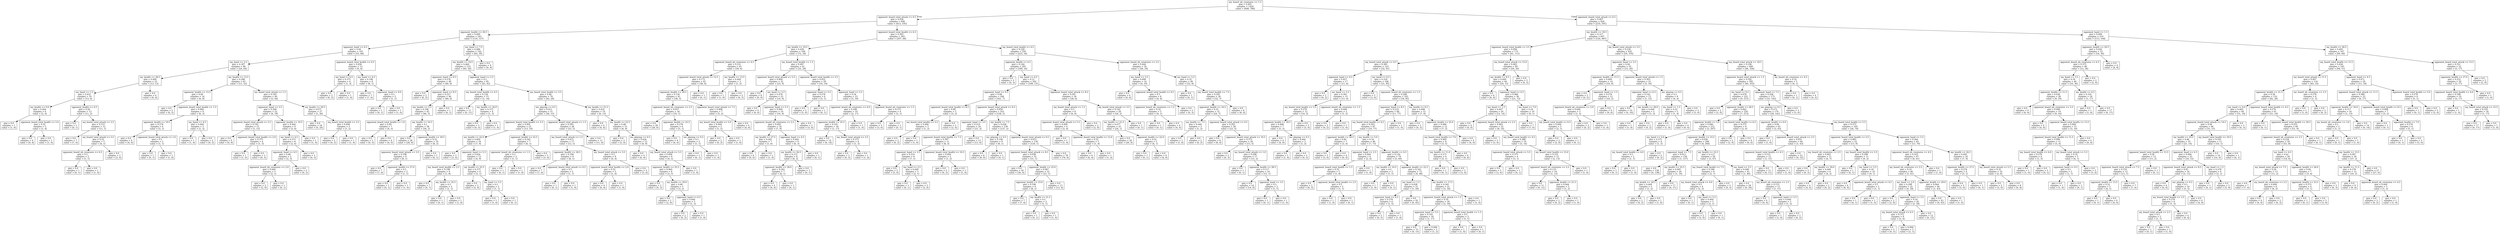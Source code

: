 digraph Tree {
node [shape=box] ;
0 [label="my_board_nb_creatures <= 1.5\ngini = 0.495\nsamples = 1434\nvalue = [648, 786]"] ;
1 [label="opponent_board_total_attack <= 4.5\ngini = 0.436\nsamples = 608\nvalue = [413, 195]"] ;
0 -> 1 [labeldistance=2.5, labelangle=45, headlabel="True"] ;
2 [label="opponent_health <= 20.5\ngini = 0.499\nsamples = 243\nvalue = [116, 127]"] ;
1 -> 2 ;
3 [label="opponent_hand <= 6.5\ngini = 0.44\nsamples = 101\nvalue = [33, 68]"] ;
2 -> 3 ;
4 [label="my_hand <= 2.5\ngini = 0.397\nsamples = 88\nvalue = [24, 64]"] ;
3 -> 4 ;
5 [label="my_health <= 28.5\ngini = 0.499\nsamples = 25\nvalue = [13, 12]"] ;
4 -> 5 ;
6 [label="my_hand <= 1.5\ngini = 0.432\nsamples = 19\nvalue = [13, 6]"] ;
5 -> 6 ;
7 [label="my_health <= 9.0\ngini = 0.444\nsamples = 6\nvalue = [2, 4]"] ;
6 -> 7 ;
8 [label="gini = 0.0\nsamples = 1\nvalue = [1, 0]"] ;
7 -> 8 ;
9 [label="opponent_board_total_health <= 5.0\ngini = 0.32\nsamples = 5\nvalue = [1, 4]"] ;
7 -> 9 ;
10 [label="gini = 0.0\nsamples = 4\nvalue = [0, 4]"] ;
9 -> 10 ;
11 [label="gini = 0.0\nsamples = 1\nvalue = [1, 0]"] ;
9 -> 11 ;
12 [label="opponent_health <= 4.5\ngini = 0.26\nsamples = 13\nvalue = [11, 2]"] ;
6 -> 12 ;
13 [label="gini = 0.0\nsamples = 1\nvalue = [0, 1]"] ;
12 -> 13 ;
14 [label="my_board_total_attack <= 2.5\ngini = 0.153\nsamples = 12\nvalue = [11, 1]"] ;
12 -> 14 ;
15 [label="gini = 0.0\nsamples = 7\nvalue = [7, 0]"] ;
14 -> 15 ;
16 [label="my_board_total_attack <= 3.5\ngini = 0.32\nsamples = 5\nvalue = [4, 1]"] ;
14 -> 16 ;
17 [label="opponent_board_nb_creatures <= 0.5\ngini = 0.5\nsamples = 2\nvalue = [1, 1]"] ;
16 -> 17 ;
18 [label="gini = 0.0\nsamples = 1\nvalue = [0, 1]"] ;
17 -> 18 ;
19 [label="gini = 0.0\nsamples = 1\nvalue = [1, 0]"] ;
17 -> 19 ;
20 [label="gini = 0.0\nsamples = 3\nvalue = [3, 0]"] ;
16 -> 20 ;
21 [label="gini = 0.0\nsamples = 6\nvalue = [0, 6]"] ;
5 -> 21 ;
22 [label="my_health <= 13.5\ngini = 0.288\nsamples = 63\nvalue = [11, 52]"] ;
4 -> 22 ;
23 [label="opponent_health <= 13.5\ngini = 0.49\nsamples = 14\nvalue = [6, 8]"] ;
22 -> 23 ;
24 [label="gini = 0.0\nsamples = 5\nvalue = [0, 5]"] ;
23 -> 24 ;
25 [label="opponent_board_total_health <= 1.5\ngini = 0.444\nsamples = 9\nvalue = [6, 3]"] ;
23 -> 25 ;
26 [label="opponent_health <= 19.5\ngini = 0.278\nsamples = 6\nvalue = [5, 1]"] ;
25 -> 26 ;
27 [label="gini = 0.0\nsamples = 4\nvalue = [4, 0]"] ;
26 -> 27 ;
28 [label="opponent_board_total_attack <= 1.0\ngini = 0.5\nsamples = 2\nvalue = [1, 1]"] ;
26 -> 28 ;
29 [label="gini = 0.0\nsamples = 1\nvalue = [0, 1]"] ;
28 -> 29 ;
30 [label="gini = 0.0\nsamples = 1\nvalue = [1, 0]"] ;
28 -> 30 ;
31 [label="my_hand <= 4.5\ngini = 0.444\nsamples = 3\nvalue = [1, 2]"] ;
25 -> 31 ;
32 [label="gini = 0.0\nsamples = 1\nvalue = [1, 0]"] ;
31 -> 32 ;
33 [label="gini = 0.0\nsamples = 2\nvalue = [0, 2]"] ;
31 -> 33 ;
34 [label="my_board_total_attack <= 1.5\ngini = 0.183\nsamples = 49\nvalue = [5, 44]"] ;
22 -> 34 ;
35 [label="opponent_hand <= 3.5\ngini = 0.298\nsamples = 22\nvalue = [4, 18]"] ;
34 -> 35 ;
36 [label="opponent_board_total_attack <= 3.5\ngini = 0.142\nsamples = 13\nvalue = [1, 12]"] ;
35 -> 36 ;
37 [label="gini = 0.0\nsamples = 9\nvalue = [0, 9]"] ;
36 -> 37 ;
38 [label="opponent_board_total_health <= 2.0\ngini = 0.375\nsamples = 4\nvalue = [1, 3]"] ;
36 -> 38 ;
39 [label="gini = 0.0\nsamples = 1\nvalue = [1, 0]"] ;
38 -> 39 ;
40 [label="gini = 0.0\nsamples = 3\nvalue = [0, 3]"] ;
38 -> 40 ;
41 [label="opponent_health <= 19.5\ngini = 0.444\nsamples = 9\nvalue = [3, 6]"] ;
35 -> 41 ;
42 [label="my_hand <= 4.5\ngini = 0.375\nsamples = 8\nvalue = [2, 6]"] ;
41 -> 42 ;
43 [label="opponent_hand <= 4.5\ngini = 0.48\nsamples = 5\nvalue = [2, 3]"] ;
42 -> 43 ;
44 [label="opponent_board_nb_creatures <= 2.0\ngini = 0.444\nsamples = 3\nvalue = [2, 1]"] ;
43 -> 44 ;
45 [label="gini = 0.0\nsamples = 2\nvalue = [2, 0]"] ;
44 -> 45 ;
46 [label="gini = 0.0\nsamples = 1\nvalue = [0, 1]"] ;
44 -> 46 ;
47 [label="gini = 0.0\nsamples = 2\nvalue = [0, 2]"] ;
43 -> 47 ;
48 [label="gini = 0.0\nsamples = 3\nvalue = [0, 3]"] ;
42 -> 48 ;
49 [label="gini = 0.0\nsamples = 1\nvalue = [1, 0]"] ;
41 -> 49 ;
50 [label="my_health <= 29.5\ngini = 0.071\nsamples = 27\nvalue = [1, 26]"] ;
34 -> 50 ;
51 [label="gini = 0.0\nsamples = 24\nvalue = [0, 24]"] ;
50 -> 51 ;
52 [label="my_board_total_health <= 2.5\ngini = 0.444\nsamples = 3\nvalue = [1, 2]"] ;
50 -> 52 ;
53 [label="gini = 0.0\nsamples = 2\nvalue = [0, 2]"] ;
52 -> 53 ;
54 [label="gini = 0.0\nsamples = 1\nvalue = [1, 0]"] ;
52 -> 54 ;
55 [label="opponent_board_total_health <= 0.5\ngini = 0.426\nsamples = 13\nvalue = [9, 4]"] ;
3 -> 55 ;
56 [label="my_hand <= 6.5\ngini = 0.375\nsamples = 4\nvalue = [1, 3]"] ;
55 -> 56 ;
57 [label="gini = 0.0\nsamples = 3\nvalue = [0, 3]"] ;
56 -> 57 ;
58 [label="gini = 0.0\nsamples = 1\nvalue = [1, 0]"] ;
56 -> 58 ;
59 [label="my_hand <= 6.5\ngini = 0.198\nsamples = 9\nvalue = [8, 1]"] ;
55 -> 59 ;
60 [label="gini = 0.0\nsamples = 7\nvalue = [7, 0]"] ;
59 -> 60 ;
61 [label="opponent_hand <= 8.0\ngini = 0.5\nsamples = 2\nvalue = [1, 1]"] ;
59 -> 61 ;
62 [label="gini = 0.0\nsamples = 1\nvalue = [0, 1]"] ;
61 -> 62 ;
63 [label="gini = 0.0\nsamples = 1\nvalue = [1, 0]"] ;
61 -> 63 ;
64 [label="my_hand <= 7.5\ngini = 0.486\nsamples = 142\nvalue = [83, 59]"] ;
2 -> 64 ;
65 [label="my_health <= 19.5\ngini = 0.469\nsamples = 133\nvalue = [83, 50]"] ;
64 -> 65 ;
66 [label="opponent_hand <= 0.5\ngini = 0.278\nsamples = 48\nvalue = [40, 8]"] ;
65 -> 66 ;
67 [label="gini = 0.0\nsamples = 2\nvalue = [0, 2]"] ;
66 -> 67 ;
68 [label="opponent_hand <= 8.5\ngini = 0.227\nsamples = 46\nvalue = [40, 6]"] ;
66 -> 68 ;
69 [label="my_health <= 5.5\ngini = 0.198\nsamples = 45\nvalue = [40, 5]"] ;
68 -> 69 ;
70 [label="opponent_board_total_health <= 1.0\ngini = 0.49\nsamples = 7\nvalue = [4, 3]"] ;
69 -> 70 ;
71 [label="gini = 0.0\nsamples = 3\nvalue = [0, 3]"] ;
70 -> 71 ;
72 [label="gini = 0.0\nsamples = 4\nvalue = [4, 0]"] ;
70 -> 72 ;
73 [label="my_health <= 16.5\ngini = 0.1\nsamples = 38\nvalue = [36, 2]"] ;
69 -> 73 ;
74 [label="gini = 0.0\nsamples = 28\nvalue = [28, 0]"] ;
73 -> 74 ;
75 [label="opponent_health <= 29.5\ngini = 0.32\nsamples = 10\nvalue = [8, 2]"] ;
73 -> 75 ;
76 [label="opponent_board_total_attack <= 3.5\ngini = 0.198\nsamples = 9\nvalue = [8, 1]"] ;
75 -> 76 ;
77 [label="gini = 0.0\nsamples = 7\nvalue = [7, 0]"] ;
76 -> 77 ;
78 [label="opponent_health <= 27.0\ngini = 0.5\nsamples = 2\nvalue = [1, 1]"] ;
76 -> 78 ;
79 [label="gini = 0.0\nsamples = 1\nvalue = [0, 1]"] ;
78 -> 79 ;
80 [label="gini = 0.0\nsamples = 1\nvalue = [1, 0]"] ;
78 -> 80 ;
81 [label="gini = 0.0\nsamples = 1\nvalue = [0, 1]"] ;
75 -> 81 ;
82 [label="gini = 0.0\nsamples = 1\nvalue = [0, 1]"] ;
68 -> 82 ;
83 [label="opponent_hand <= 2.5\ngini = 0.5\nsamples = 85\nvalue = [43, 42]"] ;
65 -> 83 ;
84 [label="my_board_total_health <= 4.5\ngini = 0.124\nsamples = 15\nvalue = [1, 14]"] ;
83 -> 84 ;
85 [label="gini = 0.0\nsamples = 11\nvalue = [0, 11]"] ;
84 -> 85 ;
86 [label="my_health <= 26.0\ngini = 0.375\nsamples = 4\nvalue = [1, 3]"] ;
84 -> 86 ;
87 [label="gini = 0.0\nsamples = 3\nvalue = [0, 3]"] ;
86 -> 87 ;
88 [label="gini = 0.0\nsamples = 1\nvalue = [1, 0]"] ;
86 -> 88 ;
89 [label="my_board_total_health <= 3.5\ngini = 0.48\nsamples = 70\nvalue = [42, 28]"] ;
83 -> 89 ;
90 [label="me_playing <= 0.5\ngini = 0.415\nsamples = 51\nvalue = [36, 15]"] ;
89 -> 90 ;
91 [label="opponent_board_total_health <= 3.5\ngini = 0.491\nsamples = 23\nvalue = [13, 10]"] ;
90 -> 91 ;
92 [label="my_health <= 22.0\ngini = 0.492\nsamples = 16\nvalue = [7, 9]"] ;
91 -> 92 ;
93 [label="gini = 0.0\nsamples = 3\nvalue = [3, 0]"] ;
92 -> 93 ;
94 [label="opponent_hand <= 5.5\ngini = 0.426\nsamples = 13\nvalue = [4, 9]"] ;
92 -> 94 ;
95 [label="my_board_total_health <= 2.5\ngini = 0.198\nsamples = 9\nvalue = [1, 8]"] ;
94 -> 95 ;
96 [label="gini = 0.0\nsamples = 7\nvalue = [0, 7]"] ;
95 -> 96 ;
97 [label="my_health <= 25.5\ngini = 0.5\nsamples = 2\nvalue = [1, 1]"] ;
95 -> 97 ;
98 [label="gini = 0.0\nsamples = 1\nvalue = [0, 1]"] ;
97 -> 98 ;
99 [label="gini = 0.0\nsamples = 1\nvalue = [1, 0]"] ;
97 -> 99 ;
100 [label="my_health <= 25.5\ngini = 0.375\nsamples = 4\nvalue = [3, 1]"] ;
94 -> 100 ;
101 [label="gini = 0.0\nsamples = 2\nvalue = [2, 0]"] ;
100 -> 101 ;
102 [label="my_hand <= 5.5\ngini = 0.5\nsamples = 2\nvalue = [1, 1]"] ;
100 -> 102 ;
103 [label="gini = 0.0\nsamples = 1\nvalue = [1, 0]"] ;
102 -> 103 ;
104 [label="gini = 0.0\nsamples = 1\nvalue = [0, 1]"] ;
102 -> 104 ;
105 [label="opponent_health <= 22.5\ngini = 0.245\nsamples = 7\nvalue = [6, 1]"] ;
91 -> 105 ;
106 [label="opponent_board_nb_creatures <= 1.5\ngini = 0.5\nsamples = 2\nvalue = [1, 1]"] ;
105 -> 106 ;
107 [label="gini = 0.0\nsamples = 1\nvalue = [0, 1]"] ;
106 -> 107 ;
108 [label="gini = 0.0\nsamples = 1\nvalue = [1, 0]"] ;
106 -> 108 ;
109 [label="gini = 0.0\nsamples = 5\nvalue = [5, 0]"] ;
105 -> 109 ;
110 [label="opponent_board_total_attack <= 1.5\ngini = 0.293\nsamples = 28\nvalue = [23, 5]"] ;
90 -> 110 ;
111 [label="my_board_total_attack <= 1.5\ngini = 0.415\nsamples = 17\nvalue = [12, 5]"] ;
110 -> 111 ;
112 [label="opponent_health <= 28.5\ngini = 0.198\nsamples = 9\nvalue = [8, 1]"] ;
111 -> 112 ;
113 [label="gini = 0.0\nsamples = 7\nvalue = [7, 0]"] ;
112 -> 113 ;
114 [label="opponent_board_total_attack <= 0.5\ngini = 0.5\nsamples = 2\nvalue = [1, 1]"] ;
112 -> 114 ;
115 [label="gini = 0.0\nsamples = 1\nvalue = [0, 1]"] ;
114 -> 115 ;
116 [label="gini = 0.0\nsamples = 1\nvalue = [1, 0]"] ;
114 -> 116 ;
117 [label="my_board_total_attack <= 3.5\ngini = 0.5\nsamples = 8\nvalue = [4, 4]"] ;
111 -> 117 ;
118 [label="opponent_board_total_health <= 2.0\ngini = 0.32\nsamples = 5\nvalue = [1, 4]"] ;
117 -> 118 ;
119 [label="gini = 0.0\nsamples = 4\nvalue = [0, 4]"] ;
118 -> 119 ;
120 [label="gini = 0.0\nsamples = 1\nvalue = [1, 0]"] ;
118 -> 120 ;
121 [label="gini = 0.0\nsamples = 3\nvalue = [3, 0]"] ;
117 -> 121 ;
122 [label="gini = 0.0\nsamples = 11\nvalue = [11, 0]"] ;
110 -> 122 ;
123 [label="my_health <= 21.5\ngini = 0.432\nsamples = 19\nvalue = [6, 13]"] ;
89 -> 123 ;
124 [label="gini = 0.0\nsamples = 4\nvalue = [0, 4]"] ;
123 -> 124 ;
125 [label="my_health <= 23.5\ngini = 0.48\nsamples = 15\nvalue = [6, 9]"] ;
123 -> 125 ;
126 [label="gini = 0.0\nsamples = 2\nvalue = [2, 0]"] ;
125 -> 126 ;
127 [label="me_playing <= 0.5\ngini = 0.426\nsamples = 13\nvalue = [4, 9]"] ;
125 -> 127 ;
128 [label="gini = 0.0\nsamples = 4\nvalue = [0, 4]"] ;
127 -> 128 ;
129 [label="my_board_total_attack <= 5.5\ngini = 0.494\nsamples = 9\nvalue = [4, 5]"] ;
127 -> 129 ;
130 [label="opponent_health <= 25.5\ngini = 0.469\nsamples = 8\nvalue = [3, 5]"] ;
129 -> 130 ;
131 [label="gini = 0.0\nsamples = 3\nvalue = [0, 3]"] ;
130 -> 131 ;
132 [label="my_health <= 29.0\ngini = 0.48\nsamples = 5\nvalue = [3, 2]"] ;
130 -> 132 ;
133 [label="gini = 0.0\nsamples = 2\nvalue = [2, 0]"] ;
132 -> 133 ;
134 [label="opponent_hand <= 6.5\ngini = 0.444\nsamples = 3\nvalue = [1, 2]"] ;
132 -> 134 ;
135 [label="gini = 0.0\nsamples = 2\nvalue = [0, 2]"] ;
134 -> 135 ;
136 [label="gini = 0.0\nsamples = 1\nvalue = [1, 0]"] ;
134 -> 136 ;
137 [label="gini = 0.0\nsamples = 1\nvalue = [1, 0]"] ;
129 -> 137 ;
138 [label="gini = 0.0\nsamples = 9\nvalue = [0, 9]"] ;
64 -> 138 ;
139 [label="opponent_board_total_health <= 6.5\ngini = 0.303\nsamples = 365\nvalue = [297, 68]"] ;
1 -> 139 ;
140 [label="my_health <= 19.5\ngini = 0.436\nsamples = 106\nvalue = [72, 34]"] ;
139 -> 140 ;
141 [label="opponent_board_nb_creatures <= 4.5\ngini = 0.231\nsamples = 45\nvalue = [39, 6]"] ;
140 -> 141 ;
142 [label="opponent_board_total_attack <= 12.5\ngini = 0.172\nsamples = 42\nvalue = [38, 4]"] ;
141 -> 142 ;
143 [label="opponent_health <= 29.5\ngini = 0.136\nsamples = 41\nvalue = [38, 3]"] ;
142 -> 143 ;
144 [label="opponent_board_nb_creatures <= 2.5\ngini = 0.057\nsamples = 34\nvalue = [33, 1]"] ;
143 -> 144 ;
145 [label="gini = 0.0\nsamples = 28\nvalue = [28, 0]"] ;
144 -> 145 ;
146 [label="opponent_health <= 23.5\ngini = 0.278\nsamples = 6\nvalue = [5, 1]"] ;
144 -> 146 ;
147 [label="gini = 0.0\nsamples = 4\nvalue = [4, 0]"] ;
146 -> 147 ;
148 [label="me_playing <= 0.5\ngini = 0.5\nsamples = 2\nvalue = [1, 1]"] ;
146 -> 148 ;
149 [label="gini = 0.0\nsamples = 1\nvalue = [0, 1]"] ;
148 -> 149 ;
150 [label="gini = 0.0\nsamples = 1\nvalue = [1, 0]"] ;
148 -> 150 ;
151 [label="opponent_board_total_attack <= 7.5\ngini = 0.408\nsamples = 7\nvalue = [5, 2]"] ;
143 -> 151 ;
152 [label="my_board_total_health <= 5.0\ngini = 0.444\nsamples = 3\nvalue = [1, 2]"] ;
151 -> 152 ;
153 [label="gini = 0.0\nsamples = 2\nvalue = [0, 2]"] ;
152 -> 153 ;
154 [label="gini = 0.0\nsamples = 1\nvalue = [1, 0]"] ;
152 -> 154 ;
155 [label="gini = 0.0\nsamples = 4\nvalue = [4, 0]"] ;
151 -> 155 ;
156 [label="gini = 0.0\nsamples = 1\nvalue = [0, 1]"] ;
142 -> 156 ;
157 [label="my_health <= 13.5\ngini = 0.444\nsamples = 3\nvalue = [1, 2]"] ;
141 -> 157 ;
158 [label="gini = 0.0\nsamples = 1\nvalue = [1, 0]"] ;
157 -> 158 ;
159 [label="gini = 0.0\nsamples = 2\nvalue = [0, 2]"] ;
157 -> 159 ;
160 [label="my_board_total_health <= 1.5\ngini = 0.497\nsamples = 61\nvalue = [33, 28]"] ;
140 -> 160 ;
161 [label="opponent_board_total_attack <= 5.5\ngini = 0.404\nsamples = 32\nvalue = [23, 9]"] ;
160 -> 161 ;
162 [label="gini = 0.0\nsamples = 9\nvalue = [9, 0]"] ;
161 -> 162 ;
163 [label="my_hand <= 2.5\ngini = 0.476\nsamples = 23\nvalue = [14, 9]"] ;
161 -> 163 ;
164 [label="gini = 0.0\nsamples = 4\nvalue = [4, 0]"] ;
163 -> 164 ;
165 [label="opponent_hand <= 5.5\ngini = 0.499\nsamples = 19\nvalue = [10, 9]"] ;
163 -> 165 ;
166 [label="opponent_board_nb_creatures <= 2.5\ngini = 0.492\nsamples = 16\nvalue = [7, 9]"] ;
165 -> 166 ;
167 [label="my_health <= 27.5\ngini = 0.245\nsamples = 7\nvalue = [1, 6]"] ;
166 -> 167 ;
168 [label="gini = 0.0\nsamples = 6\nvalue = [0, 6]"] ;
167 -> 168 ;
169 [label="gini = 0.0\nsamples = 1\nvalue = [1, 0]"] ;
167 -> 169 ;
170 [label="opponent_hand <= 4.5\ngini = 0.444\nsamples = 9\nvalue = [6, 3]"] ;
166 -> 170 ;
171 [label="my_health <= 26.5\ngini = 0.375\nsamples = 8\nvalue = [6, 2]"] ;
170 -> 171 ;
172 [label="opponent_health <= 28.0\ngini = 0.245\nsamples = 7\nvalue = [6, 1]"] ;
171 -> 172 ;
173 [label="gini = 0.0\nsamples = 6\nvalue = [6, 0]"] ;
172 -> 173 ;
174 [label="gini = 0.0\nsamples = 1\nvalue = [0, 1]"] ;
172 -> 174 ;
175 [label="gini = 0.0\nsamples = 1\nvalue = [0, 1]"] ;
171 -> 175 ;
176 [label="gini = 0.0\nsamples = 1\nvalue = [0, 1]"] ;
170 -> 176 ;
177 [label="gini = 0.0\nsamples = 3\nvalue = [3, 0]"] ;
165 -> 177 ;
178 [label="opponent_board_total_health <= 3.5\ngini = 0.452\nsamples = 29\nvalue = [10, 19]"] ;
160 -> 178 ;
179 [label="opponent_hand <= 5.5\ngini = 0.278\nsamples = 6\nvalue = [5, 1]"] ;
178 -> 179 ;
180 [label="gini = 0.0\nsamples = 5\nvalue = [5, 0]"] ;
179 -> 180 ;
181 [label="gini = 0.0\nsamples = 1\nvalue = [0, 1]"] ;
179 -> 181 ;
182 [label="opponent_hand <= 5.5\ngini = 0.34\nsamples = 23\nvalue = [5, 18]"] ;
178 -> 182 ;
183 [label="opponent_board_nb_creatures <= 4.0\ngini = 0.188\nsamples = 19\nvalue = [2, 17]"] ;
182 -> 183 ;
184 [label="opponent_health <= 25.5\ngini = 0.105\nsamples = 18\nvalue = [1, 17]"] ;
183 -> 184 ;
185 [label="gini = 0.0\nsamples = 14\nvalue = [0, 14]"] ;
184 -> 185 ;
186 [label="my_board_total_attack <= 3.5\ngini = 0.375\nsamples = 4\nvalue = [1, 3]"] ;
184 -> 186 ;
187 [label="gini = 0.0\nsamples = 3\nvalue = [0, 3]"] ;
186 -> 187 ;
188 [label="gini = 0.0\nsamples = 1\nvalue = [1, 0]"] ;
186 -> 188 ;
189 [label="gini = 0.0\nsamples = 1\nvalue = [1, 0]"] ;
183 -> 189 ;
190 [label="opponent_board_nb_creatures <= 1.5\ngini = 0.375\nsamples = 4\nvalue = [3, 1]"] ;
182 -> 190 ;
191 [label="gini = 0.0\nsamples = 3\nvalue = [3, 0]"] ;
190 -> 191 ;
192 [label="gini = 0.0\nsamples = 1\nvalue = [0, 1]"] ;
190 -> 192 ;
193 [label="my_board_total_health <= 4.5\ngini = 0.228\nsamples = 259\nvalue = [225, 34]"] ;
139 -> 193 ;
194 [label="opponent_health <= 4.5\ngini = 0.144\nsamples = 205\nvalue = [189, 16]"] ;
193 -> 194 ;
195 [label="gini = 0.0\nsamples = 3\nvalue = [0, 3]"] ;
194 -> 195 ;
196 [label="my_hand <= 6.5\ngini = 0.12\nsamples = 202\nvalue = [189, 13]"] ;
194 -> 196 ;
197 [label="opponent_hand <= 0.5\ngini = 0.08\nsamples = 168\nvalue = [161, 7]"] ;
196 -> 197 ;
198 [label="opponent_board_total_health <= 8.5\ngini = 0.48\nsamples = 5\nvalue = [3, 2]"] ;
197 -> 198 ;
199 [label="my_board_total_health <= 3.5\ngini = 0.444\nsamples = 3\nvalue = [1, 2]"] ;
198 -> 199 ;
200 [label="gini = 0.0\nsamples = 2\nvalue = [0, 2]"] ;
199 -> 200 ;
201 [label="gini = 0.0\nsamples = 1\nvalue = [1, 0]"] ;
199 -> 201 ;
202 [label="gini = 0.0\nsamples = 2\nvalue = [2, 0]"] ;
198 -> 202 ;
203 [label="opponent_board_total_attack <= 6.5\ngini = 0.059\nsamples = 163\nvalue = [158, 5]"] ;
197 -> 203 ;
204 [label="opponent_hand <= 3.5\ngini = 0.219\nsamples = 24\nvalue = [21, 3]"] ;
203 -> 204 ;
205 [label="opponent_board_total_health <= 7.5\ngini = 0.397\nsamples = 11\nvalue = [8, 3]"] ;
204 -> 205 ;
206 [label="opponent_hand <= 2.5\ngini = 0.219\nsamples = 8\nvalue = [7, 1]"] ;
205 -> 206 ;
207 [label="gini = 0.0\nsamples = 5\nvalue = [5, 0]"] ;
206 -> 207 ;
208 [label="my_hand <= 2.5\ngini = 0.444\nsamples = 3\nvalue = [2, 1]"] ;
206 -> 208 ;
209 [label="gini = 0.0\nsamples = 1\nvalue = [0, 1]"] ;
208 -> 209 ;
210 [label="gini = 0.0\nsamples = 2\nvalue = [2, 0]"] ;
208 -> 210 ;
211 [label="opponent_board_total_health <= 10.5\ngini = 0.444\nsamples = 3\nvalue = [1, 2]"] ;
205 -> 211 ;
212 [label="gini = 0.0\nsamples = 2\nvalue = [0, 2]"] ;
211 -> 212 ;
213 [label="gini = 0.0\nsamples = 1\nvalue = [1, 0]"] ;
211 -> 213 ;
214 [label="gini = 0.0\nsamples = 13\nvalue = [13, 0]"] ;
204 -> 214 ;
215 [label="my_health <= 7.5\ngini = 0.028\nsamples = 139\nvalue = [137, 2]"] ;
203 -> 215 ;
216 [label="me_playing <= 0.5\ngini = 0.198\nsamples = 9\nvalue = [8, 1]"] ;
215 -> 216 ;
217 [label="gini = 0.0\nsamples = 8\nvalue = [8, 0]"] ;
216 -> 217 ;
218 [label="gini = 0.0\nsamples = 1\nvalue = [0, 1]"] ;
216 -> 218 ;
219 [label="opponent_board_total_attack <= 9.5\ngini = 0.015\nsamples = 130\nvalue = [129, 1]"] ;
215 -> 219 ;
220 [label="opponent_board_total_attack <= 8.5\ngini = 0.038\nsamples = 52\nvalue = [51, 1]"] ;
219 -> 220 ;
221 [label="gini = 0.0\nsamples = 30\nvalue = [30, 0]"] ;
220 -> 221 ;
222 [label="opponent_health <= 25.0\ngini = 0.087\nsamples = 22\nvalue = [21, 1]"] ;
220 -> 222 ;
223 [label="opponent_health <= 23.0\ngini = 0.198\nsamples = 9\nvalue = [8, 1]"] ;
222 -> 223 ;
224 [label="gini = 0.0\nsamples = 7\nvalue = [7, 0]"] ;
223 -> 224 ;
225 [label="my_health <= 21.5\ngini = 0.5\nsamples = 2\nvalue = [1, 1]"] ;
223 -> 225 ;
226 [label="gini = 0.0\nsamples = 1\nvalue = [0, 1]"] ;
225 -> 226 ;
227 [label="gini = 0.0\nsamples = 1\nvalue = [1, 0]"] ;
225 -> 227 ;
228 [label="gini = 0.0\nsamples = 13\nvalue = [13, 0]"] ;
222 -> 228 ;
229 [label="gini = 0.0\nsamples = 78\nvalue = [78, 0]"] ;
219 -> 229 ;
230 [label="opponent_board_total_attack <= 8.5\ngini = 0.291\nsamples = 34\nvalue = [28, 6]"] ;
196 -> 230 ;
231 [label="my_board_total_attack <= 1.5\ngini = 0.5\nsamples = 8\nvalue = [4, 4]"] ;
230 -> 231 ;
232 [label="opponent_board_total_attack <= 5.5\ngini = 0.444\nsamples = 6\nvalue = [2, 4]"] ;
231 -> 232 ;
233 [label="gini = 0.0\nsamples = 1\nvalue = [1, 0]"] ;
232 -> 233 ;
234 [label="opponent_board_total_health <= 12.0\ngini = 0.32\nsamples = 5\nvalue = [1, 4]"] ;
232 -> 234 ;
235 [label="gini = 0.0\nsamples = 4\nvalue = [0, 4]"] ;
234 -> 235 ;
236 [label="gini = 0.0\nsamples = 1\nvalue = [1, 0]"] ;
234 -> 236 ;
237 [label="gini = 0.0\nsamples = 2\nvalue = [2, 0]"] ;
231 -> 237 ;
238 [label="my_board_total_attack <= 3.5\ngini = 0.142\nsamples = 26\nvalue = [24, 2]"] ;
230 -> 238 ;
239 [label="my_health <= 21.5\ngini = 0.077\nsamples = 25\nvalue = [24, 1]"] ;
238 -> 239 ;
240 [label="gini = 0.0\nsamples = 20\nvalue = [20, 0]"] ;
239 -> 240 ;
241 [label="opponent_health <= 22.0\ngini = 0.32\nsamples = 5\nvalue = [4, 1]"] ;
239 -> 241 ;
242 [label="gini = 0.0\nsamples = 1\nvalue = [0, 1]"] ;
241 -> 242 ;
243 [label="gini = 0.0\nsamples = 4\nvalue = [4, 0]"] ;
241 -> 243 ;
244 [label="gini = 0.0\nsamples = 1\nvalue = [0, 1]"] ;
238 -> 244 ;
245 [label="opponent_board_nb_creatures <= 2.5\ngini = 0.444\nsamples = 54\nvalue = [36, 18]"] ;
193 -> 245 ;
246 [label="my_hand <= 3.5\ngini = 0.408\nsamples = 14\nvalue = [4, 10]"] ;
245 -> 246 ;
247 [label="gini = 0.0\nsamples = 6\nvalue = [0, 6]"] ;
246 -> 247 ;
248 [label="opponent_board_total_health <= 9.5\ngini = 0.5\nsamples = 8\nvalue = [4, 4]"] ;
246 -> 248 ;
249 [label="opponent_board_nb_creatures <= 1.5\ngini = 0.32\nsamples = 5\nvalue = [4, 1]"] ;
248 -> 249 ;
250 [label="gini = 0.0\nsamples = 1\nvalue = [0, 1]"] ;
249 -> 250 ;
251 [label="gini = 0.0\nsamples = 4\nvalue = [4, 0]"] ;
249 -> 251 ;
252 [label="gini = 0.0\nsamples = 3\nvalue = [0, 3]"] ;
248 -> 252 ;
253 [label="my_hand <= 2.5\ngini = 0.32\nsamples = 40\nvalue = [32, 8]"] ;
245 -> 253 ;
254 [label="gini = 0.0\nsamples = 1\nvalue = [0, 1]"] ;
253 -> 254 ;
255 [label="my_board_total_health <= 7.5\ngini = 0.295\nsamples = 39\nvalue = [32, 7]"] ;
253 -> 255 ;
256 [label="opponent_health <= 16.5\ngini = 0.35\nsamples = 31\nvalue = [24, 7]"] ;
255 -> 256 ;
257 [label="my_health <= 7.5\ngini = 0.444\nsamples = 3\nvalue = [1, 2]"] ;
256 -> 257 ;
258 [label="gini = 0.0\nsamples = 1\nvalue = [1, 0]"] ;
257 -> 258 ;
259 [label="gini = 0.0\nsamples = 2\nvalue = [0, 2]"] ;
257 -> 259 ;
260 [label="opponent_board_total_attack <= 9.5\ngini = 0.293\nsamples = 28\nvalue = [23, 5]"] ;
256 -> 260 ;
261 [label="gini = 0.0\nsamples = 8\nvalue = [8, 0]"] ;
260 -> 261 ;
262 [label="opponent_board_total_attack <= 10.5\ngini = 0.375\nsamples = 20\nvalue = [15, 5]"] ;
260 -> 262 ;
263 [label="gini = 0.0\nsamples = 3\nvalue = [0, 3]"] ;
262 -> 263 ;
264 [label="my_board_total_attack <= 1.0\ngini = 0.208\nsamples = 17\nvalue = [15, 2]"] ;
262 -> 264 ;
265 [label="gini = 0.0\nsamples = 1\nvalue = [0, 1]"] ;
264 -> 265 ;
266 [label="opponent_health <= 28.5\ngini = 0.117\nsamples = 16\nvalue = [15, 1]"] ;
264 -> 266 ;
267 [label="gini = 0.0\nsamples = 14\nvalue = [14, 0]"] ;
266 -> 267 ;
268 [label="opponent_hand <= 3.5\ngini = 0.5\nsamples = 2\nvalue = [1, 1]"] ;
266 -> 268 ;
269 [label="gini = 0.0\nsamples = 1\nvalue = [0, 1]"] ;
268 -> 269 ;
270 [label="gini = 0.0\nsamples = 1\nvalue = [1, 0]"] ;
268 -> 270 ;
271 [label="gini = 0.0\nsamples = 8\nvalue = [8, 0]"] ;
255 -> 271 ;
272 [label="opponent_board_total_attack <= 6.5\ngini = 0.407\nsamples = 826\nvalue = [235, 591]"] ;
0 -> 272 [labeldistance=2.5, labelangle=-45, headlabel="False"] ;
273 [label="my_health <= 18.5\ngini = 0.317\nsamples = 607\nvalue = [120, 487]"] ;
272 -> 273 ;
274 [label="opponent_board_total_health <= 3.5\ngini = 0.458\nsamples = 172\nvalue = [61, 111]"] ;
273 -> 274 ;
275 [label="my_board_total_attack <= 4.5\ngini = 0.385\nsamples = 123\nvalue = [32, 91]"] ;
274 -> 275 ;
276 [label="opponent_hand <= 0.5\ngini = 0.457\nsamples = 17\nvalue = [11, 6]"] ;
275 -> 276 ;
277 [label="gini = 0.0\nsamples = 2\nvalue = [0, 2]"] ;
276 -> 277 ;
278 [label="my_hand <= 5.5\ngini = 0.391\nsamples = 15\nvalue = [11, 4]"] ;
276 -> 278 ;
279 [label="my_board_total_health <= 3.5\ngini = 0.278\nsamples = 12\nvalue = [10, 2]"] ;
278 -> 279 ;
280 [label="opponent_health <= 18.5\ngini = 0.408\nsamples = 7\nvalue = [5, 2]"] ;
279 -> 280 ;
281 [label="gini = 0.0\nsamples = 4\nvalue = [4, 0]"] ;
280 -> 281 ;
282 [label="me_playing <= 0.5\ngini = 0.444\nsamples = 3\nvalue = [1, 2]"] ;
280 -> 282 ;
283 [label="gini = 0.0\nsamples = 1\nvalue = [1, 0]"] ;
282 -> 283 ;
284 [label="gini = 0.0\nsamples = 2\nvalue = [0, 2]"] ;
282 -> 284 ;
285 [label="gini = 0.0\nsamples = 5\nvalue = [5, 0]"] ;
279 -> 285 ;
286 [label="opponent_board_nb_creatures <= 1.5\ngini = 0.444\nsamples = 3\nvalue = [1, 2]"] ;
278 -> 286 ;
287 [label="gini = 0.0\nsamples = 2\nvalue = [0, 2]"] ;
286 -> 287 ;
288 [label="gini = 0.0\nsamples = 1\nvalue = [1, 0]"] ;
286 -> 288 ;
289 [label="my_hand <= 0.5\ngini = 0.318\nsamples = 106\nvalue = [21, 85]"] ;
275 -> 289 ;
290 [label="gini = 0.0\nsamples = 3\nvalue = [3, 0]"] ;
289 -> 290 ;
291 [label="opponent_board_nb_creatures <= 1.5\ngini = 0.288\nsamples = 103\nvalue = [18, 85]"] ;
289 -> 291 ;
292 [label="opponent_hand <= 8.5\ngini = 0.219\nsamples = 88\nvalue = [11, 77]"] ;
291 -> 292 ;
293 [label="my_board_total_health <= 4.5\ngini = 0.203\nsamples = 87\nvalue = [10, 77]"] ;
292 -> 293 ;
294 [label="opponent_health <= 20.5\ngini = 0.49\nsamples = 7\nvalue = [3, 4]"] ;
293 -> 294 ;
295 [label="gini = 0.0\nsamples = 3\nvalue = [3, 0]"] ;
294 -> 295 ;
296 [label="gini = 0.0\nsamples = 4\nvalue = [0, 4]"] ;
294 -> 296 ;
297 [label="my_health <= 5.0\ngini = 0.16\nsamples = 80\nvalue = [7, 73]"] ;
293 -> 297 ;
298 [label="opponent_hand <= 2.5\ngini = 0.444\nsamples = 6\nvalue = [2, 4]"] ;
297 -> 298 ;
299 [label="opponent_board_total_health <= 1.5\ngini = 0.32\nsamples = 5\nvalue = [1, 4]"] ;
298 -> 299 ;
300 [label="gini = 0.0\nsamples = 3\nvalue = [0, 3]"] ;
299 -> 300 ;
301 [label="opponent_board_total_health <= 2.5\ngini = 0.5\nsamples = 2\nvalue = [1, 1]"] ;
299 -> 301 ;
302 [label="gini = 0.0\nsamples = 1\nvalue = [1, 0]"] ;
301 -> 302 ;
303 [label="gini = 0.0\nsamples = 1\nvalue = [0, 1]"] ;
301 -> 303 ;
304 [label="gini = 0.0\nsamples = 1\nvalue = [1, 0]"] ;
298 -> 304 ;
305 [label="opponent_health <= 4.5\ngini = 0.126\nsamples = 74\nvalue = [5, 69]"] ;
297 -> 305 ;
306 [label="my_health <= 14.5\ngini = 0.5\nsamples = 2\nvalue = [1, 1]"] ;
305 -> 306 ;
307 [label="gini = 0.0\nsamples = 1\nvalue = [1, 0]"] ;
306 -> 307 ;
308 [label="gini = 0.0\nsamples = 1\nvalue = [0, 1]"] ;
306 -> 308 ;
309 [label="opponent_health <= 22.5\ngini = 0.105\nsamples = 72\nvalue = [4, 68]"] ;
305 -> 309 ;
310 [label="my_hand <= 1.5\ngini = 0.038\nsamples = 51\nvalue = [1, 50]"] ;
309 -> 310 ;
311 [label="opponent_hand <= 4.5\ngini = 0.278\nsamples = 6\nvalue = [1, 5]"] ;
310 -> 311 ;
312 [label="gini = 0.0\nsamples = 5\nvalue = [0, 5]"] ;
311 -> 312 ;
313 [label="gini = 0.0\nsamples = 1\nvalue = [1, 0]"] ;
311 -> 313 ;
314 [label="gini = 0.0\nsamples = 45\nvalue = [0, 45]"] ;
310 -> 314 ;
315 [label="my_health <= 17.5\ngini = 0.245\nsamples = 21\nvalue = [3, 18]"] ;
309 -> 315 ;
316 [label="opponent_board_total_attack <= 1.5\ngini = 0.18\nsamples = 20\nvalue = [2, 18]"] ;
315 -> 316 ;
317 [label="opponent_hand <= 3.5\ngini = 0.105\nsamples = 18\nvalue = [1, 17]"] ;
316 -> 317 ;
318 [label="gini = 0.0\nsamples = 15\nvalue = [0, 15]"] ;
317 -> 318 ;
319 [label="gini = 0.444\nsamples = 3\nvalue = [1, 2]"] ;
317 -> 319 ;
320 [label="opponent_board_total_health <= 1.5\ngini = 0.5\nsamples = 2\nvalue = [1, 1]"] ;
316 -> 320 ;
321 [label="gini = 0.0\nsamples = 1\nvalue = [1, 0]"] ;
320 -> 321 ;
322 [label="gini = 0.0\nsamples = 1\nvalue = [0, 1]"] ;
320 -> 322 ;
323 [label="gini = 0.0\nsamples = 1\nvalue = [1, 0]"] ;
315 -> 323 ;
324 [label="gini = 0.0\nsamples = 1\nvalue = [1, 0]"] ;
292 -> 324 ;
325 [label="my_health <= 9.5\ngini = 0.498\nsamples = 15\nvalue = [7, 8]"] ;
291 -> 325 ;
326 [label="gini = 0.0\nsamples = 3\nvalue = [0, 3]"] ;
325 -> 326 ;
327 [label="opponent_health <= 25.0\ngini = 0.486\nsamples = 12\nvalue = [7, 5]"] ;
325 -> 327 ;
328 [label="my_board_total_health <= 7.0\ngini = 0.469\nsamples = 8\nvalue = [3, 5]"] ;
327 -> 328 ;
329 [label="my_health <= 11.0\ngini = 0.375\nsamples = 4\nvalue = [3, 1]"] ;
328 -> 329 ;
330 [label="gini = 0.0\nsamples = 1\nvalue = [0, 1]"] ;
329 -> 330 ;
331 [label="gini = 0.0\nsamples = 3\nvalue = [3, 0]"] ;
329 -> 331 ;
332 [label="gini = 0.0\nsamples = 4\nvalue = [0, 4]"] ;
328 -> 332 ;
333 [label="gini = 0.0\nsamples = 4\nvalue = [4, 0]"] ;
327 -> 333 ;
334 [label="my_board_total_attack <= 13.0\ngini = 0.483\nsamples = 49\nvalue = [29, 20]"] ;
274 -> 334 ;
335 [label="my_health <= 8.5\ngini = 0.449\nsamples = 44\nvalue = [29, 15]"] ;
334 -> 335 ;
336 [label="gini = 0.0\nsamples = 8\nvalue = [8, 0]"] ;
335 -> 336 ;
337 [label="opponent_hand <= 4.5\ngini = 0.486\nsamples = 36\nvalue = [21, 15]"] ;
335 -> 337 ;
338 [label="my_hand <= 1.5\ngini = 0.497\nsamples = 26\nvalue = [12, 14]"] ;
337 -> 338 ;
339 [label="gini = 0.0\nsamples = 4\nvalue = [4, 0]"] ;
338 -> 339 ;
340 [label="opponent_board_total_attack <= 2.5\ngini = 0.463\nsamples = 22\nvalue = [8, 14]"] ;
338 -> 340 ;
341 [label="gini = 0.0\nsamples = 3\nvalue = [3, 0]"] ;
340 -> 341 ;
342 [label="my_board_total_health <= 4.5\ngini = 0.388\nsamples = 19\nvalue = [5, 14]"] ;
340 -> 342 ;
343 [label="opponent_board_total_attack <= 5.5\ngini = 0.375\nsamples = 4\nvalue = [3, 1]"] ;
342 -> 343 ;
344 [label="gini = 0.0\nsamples = 3\nvalue = [3, 0]"] ;
343 -> 344 ;
345 [label="gini = 0.0\nsamples = 1\nvalue = [0, 1]"] ;
343 -> 345 ;
346 [label="my_board_total_health <= 15.0\ngini = 0.231\nsamples = 15\nvalue = [2, 13]"] ;
342 -> 346 ;
347 [label="opponent_board_nb_creatures <= 2.5\ngini = 0.133\nsamples = 14\nvalue = [1, 13]"] ;
346 -> 347 ;
348 [label="gini = 0.0\nsamples = 11\nvalue = [0, 11]"] ;
347 -> 348 ;
349 [label="opponent_health <= 21.5\ngini = 0.444\nsamples = 3\nvalue = [1, 2]"] ;
347 -> 349 ;
350 [label="gini = 0.0\nsamples = 2\nvalue = [0, 2]"] ;
349 -> 350 ;
351 [label="gini = 0.0\nsamples = 1\nvalue = [1, 0]"] ;
349 -> 351 ;
352 [label="gini = 0.0\nsamples = 1\nvalue = [1, 0]"] ;
346 -> 352 ;
353 [label="my_hand <= 7.0\ngini = 0.18\nsamples = 10\nvalue = [9, 1]"] ;
337 -> 353 ;
354 [label="gini = 0.0\nsamples = 7\nvalue = [7, 0]"] ;
353 -> 354 ;
355 [label="my_board_total_health <= 6.5\ngini = 0.444\nsamples = 3\nvalue = [2, 1]"] ;
353 -> 355 ;
356 [label="gini = 0.0\nsamples = 2\nvalue = [2, 0]"] ;
355 -> 356 ;
357 [label="gini = 0.0\nsamples = 1\nvalue = [0, 1]"] ;
355 -> 357 ;
358 [label="gini = 0.0\nsamples = 5\nvalue = [0, 5]"] ;
334 -> 358 ;
359 [label="my_board_total_attack <= 3.5\ngini = 0.234\nsamples = 435\nvalue = [59, 376]"] ;
273 -> 359 ;
360 [label="opponent_hand <= 3.5\ngini = 0.49\nsamples = 35\nvalue = [15, 20]"] ;
359 -> 360 ;
361 [label="opponent_health <= 11.5\ngini = 0.408\nsamples = 14\nvalue = [10, 4]"] ;
360 -> 361 ;
362 [label="gini = 0.0\nsamples = 2\nvalue = [0, 2]"] ;
361 -> 362 ;
363 [label="opponent_hand <= 1.5\ngini = 0.278\nsamples = 12\nvalue = [10, 2]"] ;
361 -> 363 ;
364 [label="opponent_board_nb_creatures <= 2.0\ngini = 0.444\nsamples = 3\nvalue = [1, 2]"] ;
363 -> 364 ;
365 [label="gini = 0.0\nsamples = 2\nvalue = [0, 2]"] ;
364 -> 365 ;
366 [label="gini = 0.0\nsamples = 1\nvalue = [1, 0]"] ;
364 -> 366 ;
367 [label="gini = 0.0\nsamples = 9\nvalue = [9, 0]"] ;
363 -> 367 ;
368 [label="opponent_board_total_attack <= 1.5\ngini = 0.363\nsamples = 21\nvalue = [5, 16]"] ;
360 -> 368 ;
369 [label="opponent_hand <= 6.5\ngini = 0.142\nsamples = 13\nvalue = [1, 12]"] ;
368 -> 369 ;
370 [label="gini = 0.0\nsamples = 10\nvalue = [0, 10]"] ;
369 -> 370 ;
371 [label="my_health <= 28.0\ngini = 0.444\nsamples = 3\nvalue = [1, 2]"] ;
369 -> 371 ;
372 [label="gini = 0.0\nsamples = 1\nvalue = [1, 0]"] ;
371 -> 372 ;
373 [label="gini = 0.0\nsamples = 2\nvalue = [0, 2]"] ;
371 -> 373 ;
374 [label="me_playing <= 0.5\ngini = 0.5\nsamples = 8\nvalue = [4, 4]"] ;
368 -> 374 ;
375 [label="my_hand <= 1.5\ngini = 0.32\nsamples = 5\nvalue = [1, 4]"] ;
374 -> 375 ;
376 [label="gini = 0.0\nsamples = 1\nvalue = [1, 0]"] ;
375 -> 376 ;
377 [label="gini = 0.0\nsamples = 4\nvalue = [0, 4]"] ;
375 -> 377 ;
378 [label="gini = 0.0\nsamples = 3\nvalue = [3, 0]"] ;
374 -> 378 ;
379 [label="my_board_total_attack <= 18.5\ngini = 0.196\nsamples = 400\nvalue = [44, 356]"] ;
359 -> 379 ;
380 [label="opponent_board_total_attack <= 1.5\ngini = 0.182\nsamples = 395\nvalue = [40, 355]"] ;
379 -> 380 ;
381 [label="my_hand <= 0.5\ngini = 0.078\nsamples = 222\nvalue = [9, 213]"] ;
380 -> 381 ;
382 [label="gini = 0.0\nsamples = 2\nvalue = [2, 0]"] ;
381 -> 382 ;
383 [label="opponent_health <= 28.5\ngini = 0.062\nsamples = 220\nvalue = [7, 213]"] ;
381 -> 383 ;
384 [label="opponent_health <= 5.0\ngini = 0.046\nsamples = 212\nvalue = [5, 207]"] ;
383 -> 384 ;
385 [label="my_hand <= 3.0\ngini = 0.375\nsamples = 4\nvalue = [1, 3]"] ;
384 -> 385 ;
386 [label="my_board_total_health <= 4.0\ngini = 0.5\nsamples = 2\nvalue = [1, 1]"] ;
385 -> 386 ;
387 [label="gini = 0.0\nsamples = 1\nvalue = [0, 1]"] ;
386 -> 387 ;
388 [label="gini = 0.0\nsamples = 1\nvalue = [1, 0]"] ;
386 -> 388 ;
389 [label="gini = 0.0\nsamples = 2\nvalue = [0, 2]"] ;
385 -> 389 ;
390 [label="opponent_health <= 23.5\ngini = 0.038\nsamples = 208\nvalue = [4, 204]"] ;
384 -> 390 ;
391 [label="opponent_hand <= 7.5\ngini = 0.013\nsamples = 158\nvalue = [1, 157]"] ;
390 -> 391 ;
392 [label="gini = 0.0\nsamples = 138\nvalue = [0, 138]"] ;
391 -> 392 ;
393 [label="my_health <= 25.5\ngini = 0.095\nsamples = 20\nvalue = [1, 19]"] ;
391 -> 393 ;
394 [label="my_health <= 24.5\ngini = 0.444\nsamples = 3\nvalue = [1, 2]"] ;
393 -> 394 ;
395 [label="gini = 0.0\nsamples = 2\nvalue = [0, 2]"] ;
394 -> 395 ;
396 [label="gini = 0.0\nsamples = 1\nvalue = [1, 0]"] ;
394 -> 396 ;
397 [label="gini = 0.0\nsamples = 17\nvalue = [0, 17]"] ;
393 -> 397 ;
398 [label="my_health <= 22.5\ngini = 0.113\nsamples = 50\nvalue = [3, 47]"] ;
390 -> 398 ;
399 [label="my_board_total_health <= 7.5\ngini = 0.346\nsamples = 9\nvalue = [2, 7]"] ;
398 -> 399 ;
400 [label="my_board_total_attack <= 6.0\ngini = 0.5\nsamples = 4\nvalue = [2, 2]"] ;
399 -> 400 ;
401 [label="gini = 0.0\nsamples = 1\nvalue = [0, 1]"] ;
400 -> 401 ;
402 [label="my_hand <= 5.5\ngini = 0.444\nsamples = 3\nvalue = [2, 1]"] ;
400 -> 402 ;
403 [label="gini = 0.0\nsamples = 2\nvalue = [2, 0]"] ;
402 -> 403 ;
404 [label="gini = 0.0\nsamples = 1\nvalue = [0, 1]"] ;
402 -> 404 ;
405 [label="gini = 0.0\nsamples = 5\nvalue = [0, 5]"] ;
399 -> 405 ;
406 [label="my_hand <= 5.5\ngini = 0.048\nsamples = 41\nvalue = [1, 40]"] ;
398 -> 406 ;
407 [label="gini = 0.0\nsamples = 29\nvalue = [0, 29]"] ;
406 -> 407 ;
408 [label="my_board_nb_creatures <= 3.5\ngini = 0.153\nsamples = 12\nvalue = [1, 11]"] ;
406 -> 408 ;
409 [label="gini = 0.0\nsamples = 9\nvalue = [0, 9]"] ;
408 -> 409 ;
410 [label="opponent_hand <= 5.5\ngini = 0.444\nsamples = 3\nvalue = [1, 2]"] ;
408 -> 410 ;
411 [label="gini = 0.0\nsamples = 1\nvalue = [1, 0]"] ;
410 -> 411 ;
412 [label="gini = 0.0\nsamples = 2\nvalue = [0, 2]"] ;
410 -> 412 ;
413 [label="my_board_total_health <= 6.5\ngini = 0.375\nsamples = 8\nvalue = [2, 6]"] ;
383 -> 413 ;
414 [label="gini = 0.0\nsamples = 2\nvalue = [2, 0]"] ;
413 -> 414 ;
415 [label="gini = 0.0\nsamples = 6\nvalue = [0, 6]"] ;
413 -> 415 ;
416 [label="opponent_hand <= 7.5\ngini = 0.294\nsamples = 173\nvalue = [31, 142]"] ;
380 -> 416 ;
417 [label="me_playing <= 0.5\ngini = 0.275\nsamples = 170\nvalue = [28, 142]"] ;
416 -> 417 ;
418 [label="opponent_health <= 6.0\ngini = 0.06\nsamples = 65\nvalue = [2, 63]"] ;
417 -> 418 ;
419 [label="gini = 0.0\nsamples = 1\nvalue = [1, 0]"] ;
418 -> 419 ;
420 [label="opponent_board_total_attack <= 2.5\ngini = 0.031\nsamples = 64\nvalue = [1, 63]"] ;
418 -> 420 ;
421 [label="opponent_board_total_health <= 4.5\ngini = 0.153\nsamples = 12\nvalue = [1, 11]"] ;
420 -> 421 ;
422 [label="gini = 0.0\nsamples = 11\nvalue = [0, 11]"] ;
421 -> 422 ;
423 [label="gini = 0.0\nsamples = 1\nvalue = [1, 0]"] ;
421 -> 423 ;
424 [label="gini = 0.0\nsamples = 52\nvalue = [0, 52]"] ;
420 -> 424 ;
425 [label="my_board_total_health <= 5.5\ngini = 0.373\nsamples = 105\nvalue = [26, 79]"] ;
417 -> 425 ;
426 [label="opponent_board_total_health <= 3.5\ngini = 0.483\nsamples = 22\nvalue = [13, 9]"] ;
425 -> 426 ;
427 [label="my_board_nb_creatures <= 2.5\ngini = 0.463\nsamples = 11\nvalue = [4, 7]"] ;
426 -> 427 ;
428 [label="gini = 0.0\nsamples = 5\nvalue = [0, 5]"] ;
427 -> 428 ;
429 [label="my_health <= 29.0\ngini = 0.444\nsamples = 6\nvalue = [4, 2]"] ;
427 -> 429 ;
430 [label="gini = 0.0\nsamples = 4\nvalue = [4, 0]"] ;
429 -> 430 ;
431 [label="gini = 0.0\nsamples = 2\nvalue = [0, 2]"] ;
429 -> 431 ;
432 [label="my_board_total_health <= 3.5\ngini = 0.298\nsamples = 11\nvalue = [9, 2]"] ;
426 -> 432 ;
433 [label="gini = 0.0\nsamples = 1\nvalue = [0, 1]"] ;
432 -> 433 ;
434 [label="my_hand <= 5.5\ngini = 0.18\nsamples = 10\nvalue = [9, 1]"] ;
432 -> 434 ;
435 [label="gini = 0.0\nsamples = 8\nvalue = [8, 0]"] ;
434 -> 435 ;
436 [label="opponent_board_total_attack <= 4.5\ngini = 0.5\nsamples = 2\nvalue = [1, 1]"] ;
434 -> 436 ;
437 [label="gini = 0.0\nsamples = 1\nvalue = [0, 1]"] ;
436 -> 437 ;
438 [label="gini = 0.0\nsamples = 1\nvalue = [1, 0]"] ;
436 -> 438 ;
439 [label="opponent_hand <= 5.5\ngini = 0.264\nsamples = 83\nvalue = [13, 70]"] ;
425 -> 439 ;
440 [label="opponent_board_nb_creatures <= 4.5\ngini = 0.163\nsamples = 67\nvalue = [6, 61]"] ;
439 -> 440 ;
441 [label="my_board_nb_creatures <= 2.5\ngini = 0.14\nsamples = 66\nvalue = [5, 61]"] ;
440 -> 441 ;
442 [label="my_hand <= 2.0\ngini = 0.298\nsamples = 22\nvalue = [4, 18]"] ;
441 -> 442 ;
443 [label="gini = 0.0\nsamples = 2\nvalue = [2, 0]"] ;
442 -> 443 ;
444 [label="opponent_hand <= 3.5\ngini = 0.18\nsamples = 20\nvalue = [2, 18]"] ;
442 -> 444 ;
445 [label="my_board_total_attack <= 6.5\ngini = 0.375\nsamples = 8\nvalue = [2, 6]"] ;
444 -> 445 ;
446 [label="gini = 0.0\nsamples = 5\nvalue = [0, 5]"] ;
445 -> 446 ;
447 [label="gini = 0.444\nsamples = 3\nvalue = [2, 1]"] ;
445 -> 447 ;
448 [label="gini = 0.0\nsamples = 12\nvalue = [0, 12]"] ;
444 -> 448 ;
449 [label="opponent_health <= 29.0\ngini = 0.044\nsamples = 44\nvalue = [1, 43]"] ;
441 -> 449 ;
450 [label="gini = 0.0\nsamples = 43\nvalue = [0, 43]"] ;
449 -> 450 ;
451 [label="gini = 0.0\nsamples = 1\nvalue = [1, 0]"] ;
449 -> 451 ;
452 [label="gini = 0.0\nsamples = 1\nvalue = [1, 0]"] ;
440 -> 452 ;
453 [label="my_health <= 24.5\ngini = 0.492\nsamples = 16\nvalue = [7, 9]"] ;
439 -> 453 ;
454 [label="opponent_health <= 27.5\ngini = 0.278\nsamples = 6\nvalue = [5, 1]"] ;
453 -> 454 ;
455 [label="gini = 0.0\nsamples = 5\nvalue = [5, 0]"] ;
454 -> 455 ;
456 [label="gini = 0.0\nsamples = 1\nvalue = [0, 1]"] ;
454 -> 456 ;
457 [label="my_board_total_attack <= 5.5\ngini = 0.32\nsamples = 10\nvalue = [2, 8]"] ;
453 -> 457 ;
458 [label="gini = 0.0\nsamples = 2\nvalue = [2, 0]"] ;
457 -> 458 ;
459 [label="gini = 0.0\nsamples = 8\nvalue = [0, 8]"] ;
457 -> 459 ;
460 [label="gini = 0.0\nsamples = 3\nvalue = [3, 0]"] ;
416 -> 460 ;
461 [label="my_board_nb_creatures <= 4.5\ngini = 0.32\nsamples = 5\nvalue = [4, 1]"] ;
379 -> 461 ;
462 [label="gini = 0.0\nsamples = 1\nvalue = [0, 1]"] ;
461 -> 462 ;
463 [label="gini = 0.0\nsamples = 4\nvalue = [4, 0]"] ;
461 -> 463 ;
464 [label="opponent_hand <= 1.5\ngini = 0.499\nsamples = 219\nvalue = [115, 104]"] ;
272 -> 464 ;
465 [label="opponent_health <= 29.5\ngini = 0.426\nsamples = 52\nvalue = [16, 36]"] ;
464 -> 465 ;
466 [label="opponent_board_nb_creatures <= 6.5\ngini = 0.375\nsamples = 48\nvalue = [12, 36]"] ;
465 -> 466 ;
467 [label="my_hand <= 3.5\ngini = 0.34\nsamples = 46\nvalue = [10, 36]"] ;
466 -> 467 ;
468 [label="opponent_health <= 11.5\ngini = 0.436\nsamples = 28\nvalue = [9, 19]"] ;
467 -> 468 ;
469 [label="gini = 0.0\nsamples = 9\nvalue = [0, 9]"] ;
468 -> 469 ;
470 [label="opponent_board_nb_creatures <= 2.5\ngini = 0.499\nsamples = 19\nvalue = [9, 10]"] ;
468 -> 470 ;
471 [label="gini = 0.0\nsamples = 4\nvalue = [4, 0]"] ;
470 -> 471 ;
472 [label="opponent_board_total_health <= 13.5\ngini = 0.444\nsamples = 15\nvalue = [5, 10]"] ;
470 -> 472 ;
473 [label="opponent_board_total_health <= 11.5\ngini = 0.496\nsamples = 11\nvalue = [5, 6]"] ;
472 -> 473 ;
474 [label="my_board_total_health <= 6.0\ngini = 0.278\nsamples = 6\nvalue = [1, 5]"] ;
473 -> 474 ;
475 [label="gini = 0.0\nsamples = 1\nvalue = [1, 0]"] ;
474 -> 475 ;
476 [label="gini = 0.0\nsamples = 5\nvalue = [0, 5]"] ;
474 -> 476 ;
477 [label="my_board_total_attack <= 5.5\ngini = 0.32\nsamples = 5\nvalue = [4, 1]"] ;
473 -> 477 ;
478 [label="opponent_hand <= 0.5\ngini = 0.5\nsamples = 2\nvalue = [1, 1]"] ;
477 -> 478 ;
479 [label="gini = 0.0\nsamples = 1\nvalue = [1, 0]"] ;
478 -> 479 ;
480 [label="gini = 0.0\nsamples = 1\nvalue = [0, 1]"] ;
478 -> 480 ;
481 [label="gini = 0.0\nsamples = 3\nvalue = [3, 0]"] ;
477 -> 481 ;
482 [label="gini = 0.0\nsamples = 4\nvalue = [0, 4]"] ;
472 -> 482 ;
483 [label="my_health <= 4.5\ngini = 0.105\nsamples = 18\nvalue = [1, 17]"] ;
467 -> 483 ;
484 [label="gini = 0.0\nsamples = 1\nvalue = [1, 0]"] ;
483 -> 484 ;
485 [label="gini = 0.0\nsamples = 17\nvalue = [0, 17]"] ;
483 -> 485 ;
486 [label="gini = 0.0\nsamples = 2\nvalue = [2, 0]"] ;
466 -> 486 ;
487 [label="gini = 0.0\nsamples = 4\nvalue = [4, 0]"] ;
465 -> 487 ;
488 [label="my_health <= 28.5\ngini = 0.483\nsamples = 167\nvalue = [99, 68]"] ;
464 -> 488 ;
489 [label="my_board_total_health <= 11.5\ngini = 0.456\nsamples = 145\nvalue = [94, 51]"] ;
488 -> 489 ;
490 [label="my_board_total_attack <= 11.5\ngini = 0.407\nsamples = 116\nvalue = [83, 33]"] ;
489 -> 490 ;
491 [label="opponent_health <= 21.5\ngini = 0.38\nsamples = 110\nvalue = [82, 28]"] ;
490 -> 491 ;
492 [label="my_hand <= 6.0\ngini = 0.465\nsamples = 49\nvalue = [31, 18]"] ;
491 -> 492 ;
493 [label="opponent_board_total_attack <= 14.5\ngini = 0.44\nsamples = 46\nvalue = [31, 15]"] ;
492 -> 493 ;
494 [label="my_health <= 19.5\ngini = 0.48\nsamples = 35\nvalue = [21, 14]"] ;
493 -> 494 ;
495 [label="opponent_board_total_health <= 13.5\ngini = 0.26\nsamples = 13\nvalue = [11, 2]"] ;
494 -> 495 ;
496 [label="opponent_board_total_attack <= 7.5\ngini = 0.153\nsamples = 12\nvalue = [11, 1]"] ;
495 -> 496 ;
497 [label="opponent_health <= 13.5\ngini = 0.32\nsamples = 5\nvalue = [4, 1]"] ;
496 -> 497 ;
498 [label="gini = 0.0\nsamples = 1\nvalue = [0, 1]"] ;
497 -> 498 ;
499 [label="gini = 0.0\nsamples = 4\nvalue = [4, 0]"] ;
497 -> 499 ;
500 [label="gini = 0.0\nsamples = 7\nvalue = [7, 0]"] ;
496 -> 500 ;
501 [label="gini = 0.0\nsamples = 1\nvalue = [0, 1]"] ;
495 -> 501 ;
502 [label="opponent_hand <= 4.5\ngini = 0.496\nsamples = 22\nvalue = [10, 12]"] ;
494 -> 502 ;
503 [label="opponent_board_total_attack <= 8.5\ngini = 0.43\nsamples = 16\nvalue = [5, 11]"] ;
502 -> 503 ;
504 [label="gini = 0.0\nsamples = 6\nvalue = [0, 6]"] ;
503 -> 504 ;
505 [label="me_playing <= 0.5\ngini = 0.5\nsamples = 10\nvalue = [5, 5]"] ;
503 -> 505 ;
506 [label="my_board_total_health <= 3.5\ngini = 0.278\nsamples = 6\nvalue = [1, 5]"] ;
505 -> 506 ;
507 [label="my_board_total_attack <= 2.5\ngini = 0.5\nsamples = 2\nvalue = [1, 1]"] ;
506 -> 507 ;
508 [label="gini = 0.0\nsamples = 1\nvalue = [0, 1]"] ;
507 -> 508 ;
509 [label="gini = 0.0\nsamples = 1\nvalue = [1, 0]"] ;
507 -> 509 ;
510 [label="gini = 0.0\nsamples = 4\nvalue = [0, 4]"] ;
506 -> 510 ;
511 [label="gini = 0.0\nsamples = 4\nvalue = [4, 0]"] ;
505 -> 511 ;
512 [label="my_hand <= 1.5\ngini = 0.278\nsamples = 6\nvalue = [5, 1]"] ;
502 -> 512 ;
513 [label="gini = 0.0\nsamples = 1\nvalue = [0, 1]"] ;
512 -> 513 ;
514 [label="gini = 0.0\nsamples = 5\nvalue = [5, 0]"] ;
512 -> 514 ;
515 [label="my_board_total_health <= 10.5\ngini = 0.165\nsamples = 11\nvalue = [10, 1]"] ;
493 -> 515 ;
516 [label="gini = 0.0\nsamples = 10\nvalue = [10, 0]"] ;
515 -> 516 ;
517 [label="gini = 0.0\nsamples = 1\nvalue = [0, 1]"] ;
515 -> 517 ;
518 [label="gini = 0.0\nsamples = 3\nvalue = [0, 3]"] ;
492 -> 518 ;
519 [label="opponent_board_total_health <= 4.5\ngini = 0.274\nsamples = 61\nvalue = [51, 10]"] ;
491 -> 519 ;
520 [label="gini = 0.0\nsamples = 1\nvalue = [0, 1]"] ;
519 -> 520 ;
521 [label="opponent_board_total_health <= 29.5\ngini = 0.255\nsamples = 60\nvalue = [51, 9]"] ;
519 -> 521 ;
522 [label="opponent_board_nb_creatures <= 2.5\ngini = 0.234\nsamples = 59\nvalue = [51, 8]"] ;
521 -> 522 ;
523 [label="my_hand <= 4.5\ngini = 0.42\nsamples = 20\nvalue = [14, 6]"] ;
522 -> 523 ;
524 [label="my_board_total_attack <= 7.5\ngini = 0.26\nsamples = 13\nvalue = [11, 2]"] ;
523 -> 524 ;
525 [label="gini = 0.0\nsamples = 7\nvalue = [7, 0]"] ;
524 -> 525 ;
526 [label="my_board_nb_creatures <= 2.5\ngini = 0.444\nsamples = 6\nvalue = [4, 2]"] ;
524 -> 526 ;
527 [label="gini = 0.0\nsamples = 4\nvalue = [4, 0]"] ;
526 -> 527 ;
528 [label="gini = 0.0\nsamples = 2\nvalue = [0, 2]"] ;
526 -> 528 ;
529 [label="opponent_health <= 26.0\ngini = 0.49\nsamples = 7\nvalue = [3, 4]"] ;
523 -> 529 ;
530 [label="opponent_health <= 23.5\ngini = 0.375\nsamples = 4\nvalue = [3, 1]"] ;
529 -> 530 ;
531 [label="gini = 0.0\nsamples = 1\nvalue = [0, 1]"] ;
530 -> 531 ;
532 [label="gini = 0.0\nsamples = 3\nvalue = [3, 0]"] ;
530 -> 532 ;
533 [label="gini = 0.0\nsamples = 3\nvalue = [0, 3]"] ;
529 -> 533 ;
534 [label="my_health <= 13.5\ngini = 0.097\nsamples = 39\nvalue = [37, 2]"] ;
522 -> 534 ;
535 [label="my_health <= 11.5\ngini = 0.278\nsamples = 12\nvalue = [10, 2]"] ;
534 -> 535 ;
536 [label="gini = 0.0\nsamples = 9\nvalue = [9, 0]"] ;
535 -> 536 ;
537 [label="opponent_board_nb_creatures <= 4.5\ngini = 0.444\nsamples = 3\nvalue = [1, 2]"] ;
535 -> 537 ;
538 [label="gini = 0.0\nsamples = 2\nvalue = [0, 2]"] ;
537 -> 538 ;
539 [label="gini = 0.0\nsamples = 1\nvalue = [1, 0]"] ;
537 -> 539 ;
540 [label="gini = 0.0\nsamples = 27\nvalue = [27, 0]"] ;
534 -> 540 ;
541 [label="gini = 0.0\nsamples = 1\nvalue = [0, 1]"] ;
521 -> 541 ;
542 [label="my_board_nb_creatures <= 2.5\ngini = 0.278\nsamples = 6\nvalue = [1, 5]"] ;
490 -> 542 ;
543 [label="gini = 0.0\nsamples = 1\nvalue = [1, 0]"] ;
542 -> 543 ;
544 [label="gini = 0.0\nsamples = 5\nvalue = [0, 5]"] ;
542 -> 544 ;
545 [label="opponent_hand <= 4.5\ngini = 0.471\nsamples = 29\nvalue = [11, 18]"] ;
489 -> 545 ;
546 [label="opponent_board_total_attack <= 11.5\ngini = 0.386\nsamples = 23\nvalue = [6, 17]"] ;
545 -> 546 ;
547 [label="opponent_health <= 10.0\ngini = 0.117\nsamples = 16\nvalue = [1, 15]"] ;
546 -> 547 ;
548 [label="my_board_nb_creatures <= 3.0\ngini = 0.5\nsamples = 2\nvalue = [1, 1]"] ;
547 -> 548 ;
549 [label="gini = 0.0\nsamples = 1\nvalue = [0, 1]"] ;
548 -> 549 ;
550 [label="gini = 0.0\nsamples = 1\nvalue = [1, 0]"] ;
548 -> 550 ;
551 [label="gini = 0.0\nsamples = 14\nvalue = [0, 14]"] ;
547 -> 551 ;
552 [label="opponent_board_total_health <= 8.5\ngini = 0.408\nsamples = 7\nvalue = [5, 2]"] ;
546 -> 552 ;
553 [label="gini = 0.0\nsamples = 1\nvalue = [0, 1]"] ;
552 -> 553 ;
554 [label="opponent_health <= 7.0\ngini = 0.278\nsamples = 6\nvalue = [5, 1]"] ;
552 -> 554 ;
555 [label="gini = 0.0\nsamples = 1\nvalue = [0, 1]"] ;
554 -> 555 ;
556 [label="gini = 0.0\nsamples = 5\nvalue = [5, 0]"] ;
554 -> 556 ;
557 [label="opponent_board_total_health <= 5.0\ngini = 0.278\nsamples = 6\nvalue = [5, 1]"] ;
545 -> 557 ;
558 [label="gini = 0.0\nsamples = 1\nvalue = [0, 1]"] ;
557 -> 558 ;
559 [label="gini = 0.0\nsamples = 5\nvalue = [5, 0]"] ;
557 -> 559 ;
560 [label="opponent_board_total_attack <= 15.5\ngini = 0.351\nsamples = 22\nvalue = [5, 17]"] ;
488 -> 560 ;
561 [label="opponent_health <= 27.0\ngini = 0.255\nsamples = 20\nvalue = [3, 17]"] ;
560 -> 561 ;
562 [label="opponent_board_total_health <= 4.0\ngini = 0.188\nsamples = 19\nvalue = [2, 17]"] ;
561 -> 562 ;
563 [label="gini = 0.0\nsamples = 1\nvalue = [1, 0]"] ;
562 -> 563 ;
564 [label="my_board_total_attack <= 15.5\ngini = 0.105\nsamples = 18\nvalue = [1, 17]"] ;
562 -> 564 ;
565 [label="gini = 0.0\nsamples = 17\nvalue = [0, 17]"] ;
564 -> 565 ;
566 [label="gini = 0.0\nsamples = 1\nvalue = [1, 0]"] ;
564 -> 566 ;
567 [label="gini = 0.0\nsamples = 1\nvalue = [1, 0]"] ;
561 -> 567 ;
568 [label="gini = 0.0\nsamples = 2\nvalue = [2, 0]"] ;
560 -> 568 ;
}